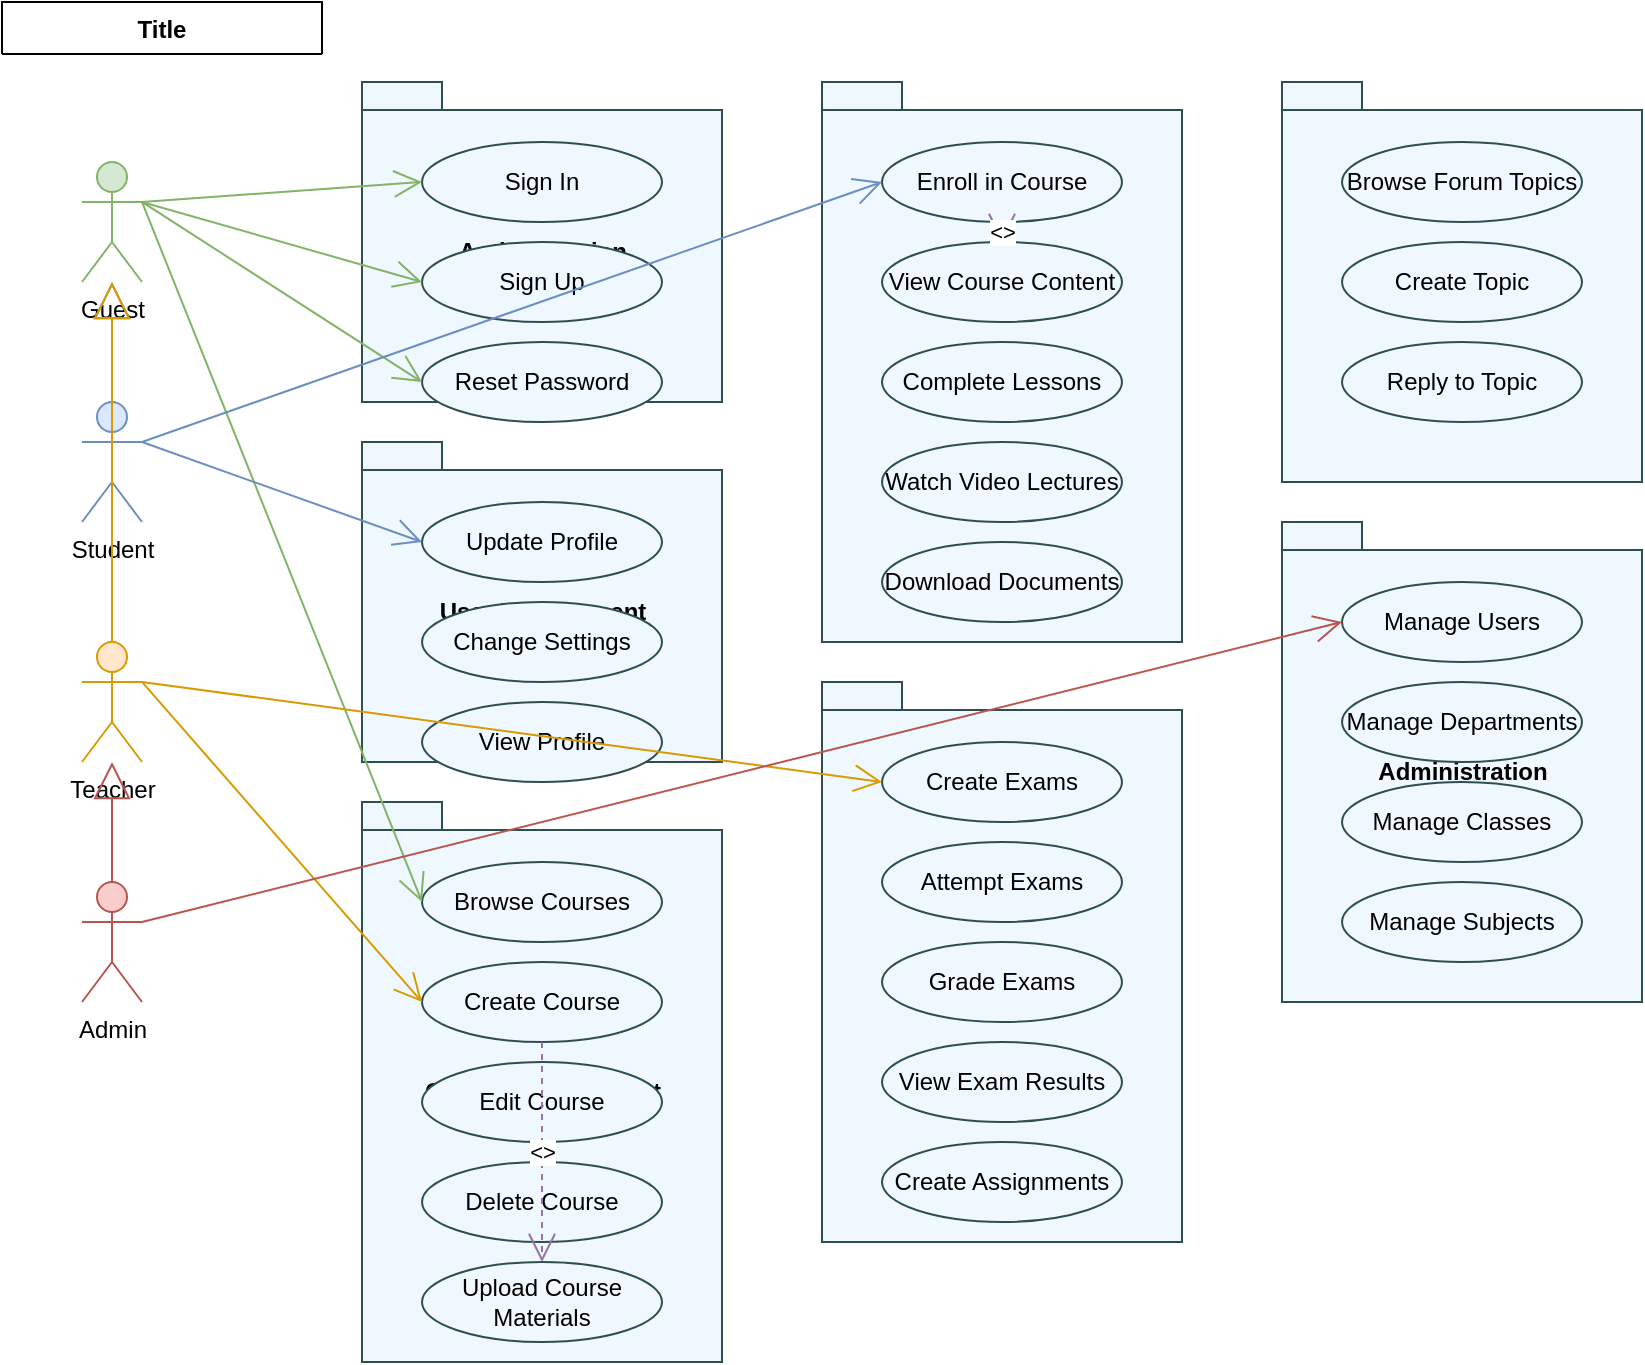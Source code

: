 <?xml version="1.0" encoding="UTF-8"?>
<mxfile version="21.5.0" type="device">
  <diagram id="elearning-usecase-diagram" name="E-Learning Use Case Diagram">
    <mxGraphModel dx="1422" dy="798" grid="1" gridSize="10" guides="1" tooltips="1" connect="1" arrows="1" fold="1" page="1" pageScale="1" pageWidth="1100" pageHeight="1700" math="0" shadow="0">
      <root>
        <mxCell id="0" />
        <mxCell id="1" parent="0" />
        
        <!-- Styles -->
        <object label="Title" id="styles">
          <mxCell style="swimlane;fontStyle=1;align=center;verticalAlign=top;childLayout=stackLayout;horizontal=1;startSize=26;horizontalStack=0;resizeParent=1;resizeParentMax=0;resizeLast=0;collapsible=1;marginBottom=0;" parent="1" vertex="1" connectable="0" collapsed="1">
            <mxGeometry x="40" y="40" width="160" height="26" as="geometry" />
          </mxCell>
        </object>
        
        <!-- Actors -->
        <mxCell id="actor-guest" value="Guest" style="shape=umlActor;verticalLabelPosition=bottom;verticalAlign=top;html=1;outlineConnect=0;fillColor=#d5e8d4;strokeColor=#82b366;" parent="1" vertex="1">
          <mxGeometry x="80" y="120" width="30" height="60" as="geometry" />
        </mxCell>
        <mxCell id="actor-student" value="Student" style="shape=umlActor;verticalLabelPosition=bottom;verticalAlign=top;html=1;outlineConnect=0;fillColor=#dae8fc;strokeColor=#6c8ebf;" parent="1" vertex="1">
          <mxGeometry x="80" y="240" width="30" height="60" as="geometry" />
        </mxCell>
        <mxCell id="actor-teacher" value="Teacher" style="shape=umlActor;verticalLabelPosition=bottom;verticalAlign=top;html=1;outlineConnect=0;fillColor=#ffe6cc;strokeColor=#d79b00;" parent="1" vertex="1">
          <mxGeometry x="80" y="360" width="30" height="60" as="geometry" />
        </mxCell>
        <mxCell id="actor-admin" value="Admin" style="shape=umlActor;verticalLabelPosition=bottom;verticalAlign=top;html=1;outlineConnect=0;fillColor=#f8cecc;strokeColor=#b85450;" parent="1" vertex="1">
          <mxGeometry x="80" y="480" width="30" height="60" as="geometry" />
        </mxCell>
        
        <!-- Inheritance between actors -->
        <mxCell id="inherit-student-guest" value="" style="endArrow=block;endSize=16;endFill=0;html=1;rounded=0;strokeColor=#6c8ebf;" parent="1" source="actor-student" target="actor-guest" edge="1">
          <mxGeometry width="160" relative="1" as="geometry" />
        </mxCell>
        <mxCell id="inherit-teacher-guest" value="" style="endArrow=block;endSize=16;endFill=0;html=1;rounded=0;strokeColor=#d79b00;" parent="1" source="actor-teacher" target="actor-guest" edge="1">
          <mxGeometry width="160" relative="1" as="geometry" />
        </mxCell>
        <mxCell id="inherit-admin-teacher" value="" style="endArrow=block;endSize=16;endFill=0;html=1;rounded=0;strokeColor=#b85450;" parent="1" source="actor-admin" target="actor-teacher" edge="1">
          <mxGeometry width="160" relative="1" as="geometry" />
        </mxCell>
        
        <!-- Authentication Package -->
        <mxCell id="package-auth" value="Authentication" style="shape=folder;fontStyle=1;spacingTop=10;tabWidth=40;tabHeight=14;tabPosition=left;html=1;fillColor=#f0f8ff;strokeColor=#2f4f4f;" parent="1" vertex="1">
          <mxGeometry x="220" y="80" width="180" height="160" as="geometry" />
        </mxCell>
        <mxCell id="usecase-signin" value="Sign In" style="ellipse;whiteSpace=wrap;html=1;fillColor=#f0f8ff;strokeColor=#2f4f4f;" parent="1" vertex="1">
          <mxGeometry x="250" y="110" width="120" height="40" as="geometry" />
        </mxCell>
        <mxCell id="usecase-signup" value="Sign Up" style="ellipse;whiteSpace=wrap;html=1;fillColor=#f0f8ff;strokeColor=#2f4f4f;" parent="1" vertex="1">
          <mxGeometry x="250" y="160" width="120" height="40" as="geometry" />
        </mxCell>
        <mxCell id="usecase-resetpw" value="Reset Password" style="ellipse;whiteSpace=wrap;html=1;fillColor=#f0f8ff;strokeColor=#2f4f4f;" parent="1" vertex="1">
          <mxGeometry x="250" y="210" width="120" height="40" as="geometry" />
        </mxCell>
        
        <!-- User Management Package -->
        <mxCell id="package-user" value="User Management" style="shape=folder;fontStyle=1;spacingTop=10;tabWidth=40;tabHeight=14;tabPosition=left;html=1;fillColor=#f0f8ff;strokeColor=#2f4f4f;" parent="1" vertex="1">
          <mxGeometry x="220" y="260" width="180" height="160" as="geometry" />
        </mxCell>
        <mxCell id="usecase-updateprofile" value="Update Profile" style="ellipse;whiteSpace=wrap;html=1;fillColor=#f0f8ff;strokeColor=#2f4f4f;" parent="1" vertex="1">
          <mxGeometry x="250" y="290" width="120" height="40" as="geometry" />
        </mxCell>
        <mxCell id="usecase-changesettings" value="Change Settings" style="ellipse;whiteSpace=wrap;html=1;fillColor=#f0f8ff;strokeColor=#2f4f4f;" parent="1" vertex="1">
          <mxGeometry x="250" y="340" width="120" height="40" as="geometry" />
        </mxCell>
        <mxCell id="usecase-viewprofile" value="View Profile" style="ellipse;whiteSpace=wrap;html=1;fillColor=#f0f8ff;strokeColor=#2f4f4f;" parent="1" vertex="1">
          <mxGeometry x="250" y="390" width="120" height="40" as="geometry" />
        </mxCell>
        
        <!-- Course Management Package -->
        <mxCell id="package-course" value="Course Management" style="shape=folder;fontStyle=1;spacingTop=10;tabWidth=40;tabHeight=14;tabPosition=left;html=1;fillColor=#f0f8ff;strokeColor=#2f4f4f;" parent="1" vertex="1">
          <mxGeometry x="220" y="440" width="180" height="280" as="geometry" />
        </mxCell>
        <mxCell id="usecase-browsecourses" value="Browse Courses" style="ellipse;whiteSpace=wrap;html=1;fillColor=#f0f8ff;strokeColor=#2f4f4f;" parent="1" vertex="1">
          <mxGeometry x="250" y="470" width="120" height="40" as="geometry" />
        </mxCell>
        <mxCell id="usecase-createcourse" value="Create Course" style="ellipse;whiteSpace=wrap;html=1;fillColor=#f0f8ff;strokeColor=#2f4f4f;" parent="1" vertex="1">
          <mxGeometry x="250" y="520" width="120" height="40" as="geometry" />
        </mxCell>
        <mxCell id="usecase-editcourse" value="Edit Course" style="ellipse;whiteSpace=wrap;html=1;fillColor=#f0f8ff;strokeColor=#2f4f4f;" parent="1" vertex="1">
          <mxGeometry x="250" y="570" width="120" height="40" as="geometry" />
        </mxCell>
        <mxCell id="usecase-deletecourse" value="Delete Course" style="ellipse;whiteSpace=wrap;html=1;fillColor=#f0f8ff;strokeColor=#2f4f4f;" parent="1" vertex="1">
          <mxGeometry x="250" y="620" width="120" height="40" as="geometry" />
        </mxCell>
        <mxCell id="usecase-uploadmaterials" value="Upload Course Materials" style="ellipse;whiteSpace=wrap;html=1;fillColor=#f0f8ff;strokeColor=#2f4f4f;" parent="1" vertex="1">
          <mxGeometry x="250" y="670" width="120" height="40" as="geometry" />
        </mxCell>
        
        <!-- Learning Activities Package -->
        <mxCell id="package-learning" value="Learning Activities" style="shape=folder;fontStyle=1;spacingTop=10;tabWidth=40;tabHeight=14;tabPosition=left;html=1;fillColor=#f0f8ff;strokeColor=#2f4f4f;" parent="1" vertex="1">
          <mxGeometry x="450" y="80" width="180" height="280" as="geometry" />
        </mxCell>
        <mxCell id="usecase-enrollcourse" value="Enroll in Course" style="ellipse;whiteSpace=wrap;html=1;fillColor=#f0f8ff;strokeColor=#2f4f4f;" parent="1" vertex="1">
          <mxGeometry x="480" y="110" width="120" height="40" as="geometry" />
        </mxCell>
        <mxCell id="usecase-viewcontent" value="View Course Content" style="ellipse;whiteSpace=wrap;html=1;fillColor=#f0f8ff;strokeColor=#2f4f4f;" parent="1" vertex="1">
          <mxGeometry x="480" y="160" width="120" height="40" as="geometry" />
        </mxCell>
        <mxCell id="usecase-completelessons" value="Complete Lessons" style="ellipse;whiteSpace=wrap;html=1;fillColor=#f0f8ff;strokeColor=#2f4f4f;" parent="1" vertex="1">
          <mxGeometry x="480" y="210" width="120" height="40" as="geometry" />
        </mxCell>
        <mxCell id="usecase-watchvideos" value="Watch Video Lectures" style="ellipse;whiteSpace=wrap;html=1;fillColor=#f0f8ff;strokeColor=#2f4f4f;" parent="1" vertex="1">
          <mxGeometry x="480" y="260" width="120" height="40" as="geometry" />
        </mxCell>
        <mxCell id="usecase-downloaddocs" value="Download Documents" style="ellipse;whiteSpace=wrap;html=1;fillColor=#f0f8ff;strokeColor=#2f4f4f;" parent="1" vertex="1">
          <mxGeometry x="480" y="310" width="120" height="40" as="geometry" />
        </mxCell>
        
        <!-- Assignments Package -->
        <mxCell id="package-assignments" value="Assignments" style="shape=folder;fontStyle=1;spacingTop=10;tabWidth=40;tabHeight=14;tabPosition=left;html=1;fillColor=#f0f8ff;strokeColor=#2f4f4f;" parent="1" vertex="1">
          <mxGeometry x="450" y="380" width="180" height="280" as="geometry" />
        </mxCell>
        <mxCell id="usecase-createexams" value="Create Exams" style="ellipse;whiteSpace=wrap;html=1;fillColor=#f0f8ff;strokeColor=#2f4f4f;" parent="1" vertex="1">
          <mxGeometry x="480" y="410" width="120" height="40" as="geometry" />
        </mxCell>
        <mxCell id="usecase-attemptexams" value="Attempt Exams" style="ellipse;whiteSpace=wrap;html=1;fillColor=#f0f8ff;strokeColor=#2f4f4f;" parent="1" vertex="1">
          <mxGeometry x="480" y="460" width="120" height="40" as="geometry" />
        </mxCell>
        <mxCell id="usecase-gradeexams" value="Grade Exams" style="ellipse;whiteSpace=wrap;html=1;fillColor=#f0f8ff;strokeColor=#2f4f4f;" parent="1" vertex="1">
          <mxGeometry x="480" y="510" width="120" height="40" as="geometry" />
        </mxCell>
        <mxCell id="usecase-viewresults" value="View Exam Results" style="ellipse;whiteSpace=wrap;html=1;fillColor=#f0f8ff;strokeColor=#2f4f4f;" parent="1" vertex="1">
          <mxGeometry x="480" y="560" width="120" height="40" as="geometry" />
        </mxCell>
        <mxCell id="usecase-createassignments" value="Create Assignments" style="ellipse;whiteSpace=wrap;html=1;fillColor=#f0f8ff;strokeColor=#2f4f4f;" parent="1" vertex="1">
          <mxGeometry x="480" y="610" width="120" height="40" as="geometry" />
        </mxCell>
        
        <!-- Forum Package -->
        <mxCell id="package-forum" value="Forum" style="shape=folder;fontStyle=1;spacingTop=10;tabWidth=40;tabHeight=14;tabPosition=left;html=1;fillColor=#f0f8ff;strokeColor=#2f4f4f;" parent="1" vertex="1">
          <mxGeometry x="680" y="80" width="180" height="200" as="geometry" />
        </mxCell>
        <mxCell id="usecase-browsetopics" value="Browse Forum Topics" style="ellipse;whiteSpace=wrap;html=1;fillColor=#f0f8ff;strokeColor=#2f4f4f;" parent="1" vertex="1">
          <mxGeometry x="710" y="110" width="120" height="40" as="geometry" />
        </mxCell>
        <mxCell id="usecase-createtopic" value="Create Topic" style="ellipse;whiteSpace=wrap;html=1;fillColor=#f0f8ff;strokeColor=#2f4f4f;" parent="1" vertex="1">
          <mxGeometry x="710" y="160" width="120" height="40" as="geometry" />
        </mxCell>
        <mxCell id="usecase-replytopic" value="Reply to Topic" style="ellipse;whiteSpace=wrap;html=1;fillColor=#f0f8ff;strokeColor=#2f4f4f;" parent="1" vertex="1">
          <mxGeometry x="710" y="210" width="120" height="40" as="geometry" />
        </mxCell>
        
        <!-- Administration Package -->
        <mxCell id="package-admin" value="Administration" style="shape=folder;fontStyle=1;spacingTop=10;tabWidth=40;tabHeight=14;tabPosition=left;html=1;fillColor=#f0f8ff;strokeColor=#2f4f4f;" parent="1" vertex="1">
          <mxGeometry x="680" y="300" width="180" height="240" as="geometry" />
        </mxCell>
        <mxCell id="usecase-manageusers" value="Manage Users" style="ellipse;whiteSpace=wrap;html=1;fillColor=#f0f8ff;strokeColor=#2f4f4f;" parent="1" vertex="1">
          <mxGeometry x="710" y="330" width="120" height="40" as="geometry" />
        </mxCell>
        <mxCell id="usecase-managedepartments" value="Manage Departments" style="ellipse;whiteSpace=wrap;html=1;fillColor=#f0f8ff;strokeColor=#2f4f4f;" parent="1" vertex="1">
          <mxGeometry x="710" y="380" width="120" height="40" as="geometry" />
        </mxCell>
        <mxCell id="usecase-manageclasses" value="Manage Classes" style="ellipse;whiteSpace=wrap;html=1;fillColor=#f0f8ff;strokeColor=#2f4f4f;" parent="1" vertex="1">
          <mxGeometry x="710" y="430" width="120" height="40" as="geometry" />
        </mxCell>
        <mxCell id="usecase-managesubjects" value="Manage Subjects" style="ellipse;whiteSpace=wrap;html=1;fillColor=#f0f8ff;strokeColor=#2f4f4f;" parent="1" vertex="1">
          <mxGeometry x="710" y="480" width="120" height="40" as="geometry" />
        </mxCell>
        
        <!-- Guest Relationships -->
        <mxCell id="rel-guest-signin" value="" style="endArrow=open;endSize=12;dashed=0;html=1;rounded=0;exitX=1;exitY=0.333;exitDx=0;exitDy=0;exitPerimeter=0;entryX=0;entryY=0.5;entryDx=0;entryDy=0;strokeColor=#82b366;" parent="1" source="actor-guest" target="usecase-signin" edge="1">
          <mxGeometry width="160" relative="1" as="geometry">
            <mxPoint x="110" y="140" as="sourcePoint" />
            <mxPoint x="210" y="220" as="targetPoint" />
          </mxGeometry>
        </mxCell>
        <mxCell id="rel-guest-signup" value="" style="endArrow=open;endSize=12;dashed=0;html=1;rounded=0;exitX=1;exitY=0.333;exitDx=0;exitDy=0;exitPerimeter=0;entryX=0;entryY=0.5;entryDx=0;entryDy=0;strokeColor=#82b366;" parent="1" source="actor-guest" target="usecase-signup" edge="1">
          <mxGeometry width="160" relative="1" as="geometry">
            <mxPoint x="110" y="140" as="sourcePoint" />
            <mxPoint x="210" y="220" as="targetPoint" />
          </mxGeometry>
        </mxCell>
        <mxCell id="rel-guest-resetpw" value="" style="endArrow=open;endSize=12;dashed=0;html=1;rounded=0;exitX=1;exitY=0.333;exitDx=0;exitDy=0;exitPerimeter=0;entryX=0;entryY=0.5;entryDx=0;entryDy=0;strokeColor=#82b366;" parent="1" source="actor-guest" target="usecase-resetpw" edge="1">
          <mxGeometry width="160" relative="1" as="geometry">
            <mxPoint x="110" y="140" as="sourcePoint" />
            <mxPoint x="210" y="220" as="targetPoint" />
          </mxGeometry>
        </mxCell>
        <mxCell id="rel-guest-browsecourses" value="" style="endArrow=open;endSize=12;dashed=0;html=1;rounded=0;exitX=1;exitY=0.333;exitDx=0;exitDy=0;exitPerimeter=0;entryX=0;entryY=0.5;entryDx=0;entryDy=0;strokeColor=#82b366;" parent="1" source="actor-guest" target="usecase-browsecourses" edge="1">
          <mxGeometry width="160" relative="1" as="geometry">
            <mxPoint x="110" y="140" as="sourcePoint" />
            <mxPoint x="210" y="220" as="targetPoint" />
          </mxGeometry>
        </mxCell>
        
        <!-- Student Relationships - sample of a few key relationships -->
        <mxCell id="rel-student-updateprofile" value="" style="endArrow=open;endSize=12;dashed=0;html=1;rounded=0;exitX=1;exitY=0.333;exitDx=0;exitDy=0;exitPerimeter=0;entryX=0;entryY=0.5;entryDx=0;entryDy=0;strokeColor=#6c8ebf;" parent="1" source="actor-student" target="usecase-updateprofile" edge="1">
          <mxGeometry width="160" relative="1" as="geometry">
            <mxPoint x="110" y="240" as="sourcePoint" />
            <mxPoint x="210" y="320" as="targetPoint" />
          </mxGeometry>
        </mxCell>
        <mxCell id="rel-student-enrollcourse" value="" style="endArrow=open;endSize=12;dashed=0;html=1;rounded=0;exitX=1;exitY=0.333;exitDx=0;exitDy=0;exitPerimeter=0;entryX=0;entryY=0.5;entryDx=0;entryDy=0;strokeColor=#6c8ebf;" parent="1" source="actor-student" target="usecase-enrollcourse" edge="1">
          <mxGeometry width="160" relative="1" as="geometry">
            <mxPoint x="110" y="240" as="sourcePoint" />
            <mxPoint x="210" y="320" as="targetPoint" />
          </mxGeometry>
        </mxCell>
        
        <!-- Teacher Relationships - sample of a few key relationships -->
        <mxCell id="rel-teacher-createcourse" value="" style="endArrow=open;endSize=12;dashed=0;html=1;rounded=0;exitX=1;exitY=0.333;exitDx=0;exitDy=0;exitPerimeter=0;entryX=0;entryY=0.5;entryDx=0;entryDy=0;strokeColor=#d79b00;" parent="1" source="actor-teacher" target="usecase-createcourse" edge="1">
          <mxGeometry width="160" relative="1" as="geometry">
            <mxPoint x="110" y="360" as="sourcePoint" />
            <mxPoint x="210" y="440" as="targetPoint" />
          </mxGeometry>
        </mxCell>
        <mxCell id="rel-teacher-createexams" value="" style="endArrow=open;endSize=12;dashed=0;html=1;rounded=0;exitX=1;exitY=0.333;exitDx=0;exitDy=0;exitPerimeter=0;entryX=0;entryY=0.5;entryDx=0;entryDy=0;strokeColor=#d79b00;" parent="1" source="actor-teacher" target="usecase-createexams" edge="1">
          <mxGeometry width="160" relative="1" as="geometry">
            <mxPoint x="110" y="360" as="sourcePoint" />
            <mxPoint x="210" y="440" as="targetPoint" />
          </mxGeometry>
        </mxCell>
        
        <!-- Admin Relationships - sample of a few key relationships -->
        <mxCell id="rel-admin-manageusers" value="" style="endArrow=open;endSize=12;dashed=0;html=1;rounded=0;exitX=1;exitY=0.333;exitDx=0;exitDy=0;exitPerimeter=0;entryX=0;entryY=0.5;entryDx=0;entryDy=0;strokeColor=#b85450;" parent="1" source="actor-admin" target="usecase-manageusers" edge="1">
          <mxGeometry width="160" relative="1" as="geometry">
            <mxPoint x="110" y="480" as="sourcePoint" />
            <mxPoint x="210" y="560" as="targetPoint" />
          </mxGeometry>
        </mxCell>
        
        <!-- Include/Extend Relationships -->
        <mxCell id="rel-createcourse-uploadmaterials" value="&lt;&lt;include&gt;&gt;" style="endArrow=open;endSize=12;dashed=1;html=1;rounded=0;exitX=0.5;exitY=1;exitDx=0;exitDy=0;entryX=0.5;entryY=0;entryDx=0;entryDy=0;strokeColor=#9673a6;" parent="1" source="usecase-createcourse" target="usecase-uploadmaterials" edge="1">
          <mxGeometry width="160" relative="1" as="geometry">
            <mxPoint x="300" y="540" as="sourcePoint" />
            <mxPoint x="300" y="650" as="targetPoint" />
          </mxGeometry>
        </mxCell>
        <mxCell id="rel-enrollcourse-viewcontent" value="&lt;&lt;include&gt;&gt;" style="endArrow=open;endSize=12;dashed=1;html=1;rounded=0;exitX=0.5;exitY=1;exitDx=0;exitDy=0;entryX=0.5;entryY=0;entryDx=0;entryDy=0;strokeColor=#9673a6;" parent="1" source="usecase-enrollcourse" target="usecase-viewcontent" edge="1">
          <mxGeometry width="160" relative="1" as="geometry">
            <mxPoint x="520" y="130" as="sourcePoint" />
            <mxPoint x="520" y="170" as="targetPoint" />
          </mxGeometry>
        </mxCell>
      </root>
    </mxGraphModel>
  </diagram>
</mxfile> 